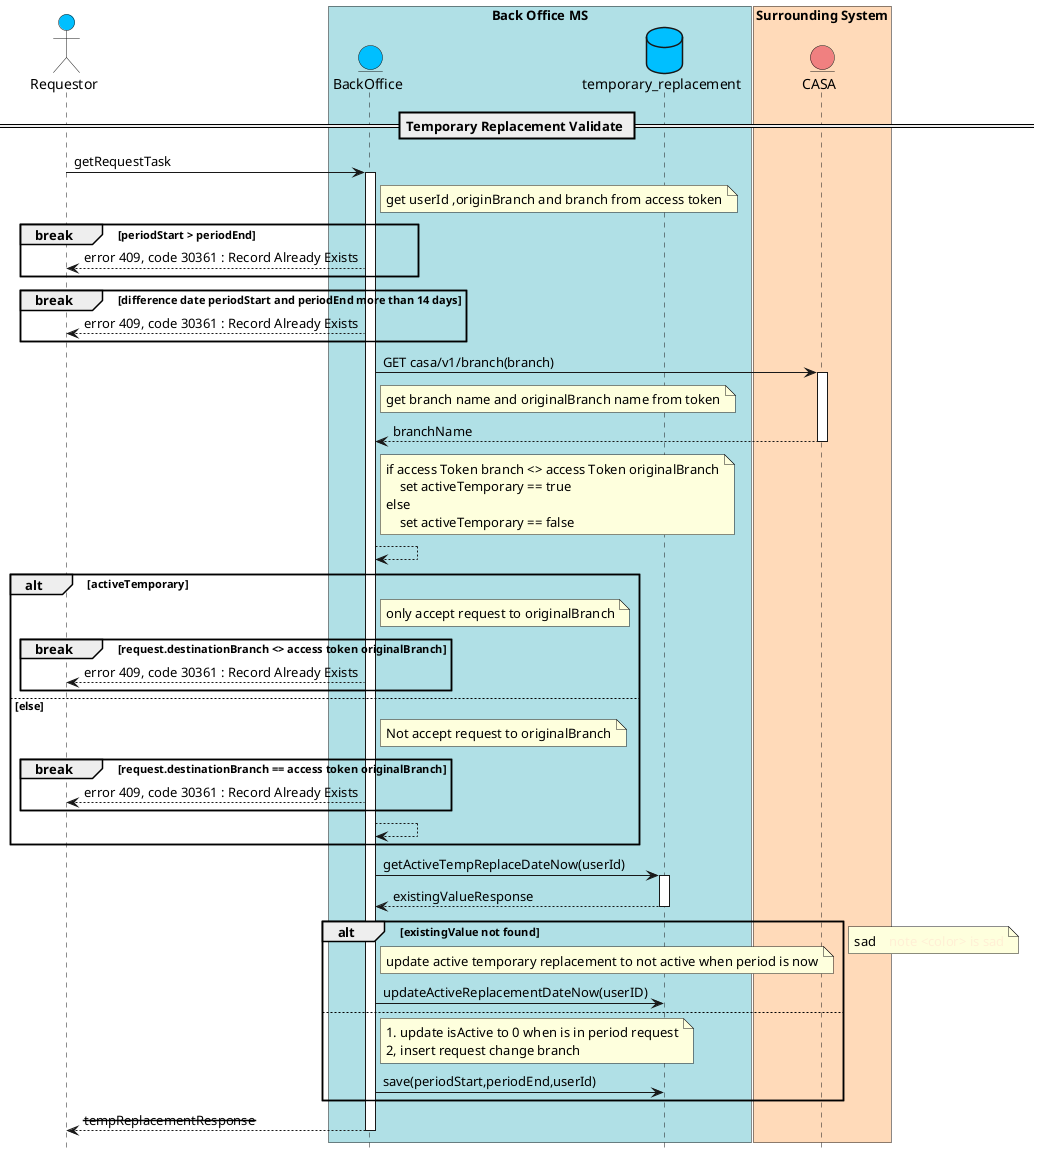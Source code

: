 @startuml 

'''''''''''''''''''''''''''''''''''''''''''''''''
' define diagram participants
' http://plantuml.com/skinparam
'''''''''''''''''''''''''''''''''''''''''''''''''

actor Requestor as requestor #DeepSkyBlue

box "Back Office MS" #PowderBlue

entity "BackOffice" as backOffice #DeepSkyBlue

database "temporary_replacement" as tempo #DeepSkyBlue

endbox

box "Surrounding System" #PeachPuff
entity "CASA" as CASA #lightcoral
endbox

'''''''''''''''''''''''''''''''''''''''''''''''''
' formatting options


'''''''''''''''''''''''''''''''''''''''''''''''''
hide footbox

'autonumber

skinparam defaultFontName Comic Sans MS
skinparam sequence {
  ParticipantFontSize 15
  ActorFontSize 15
  ArrowFontName Comic Sans MS
  ParticipantFontName Comic Sans MS
}

'''''''''''''''''''''''''''''''''''''''''''''''''
' Microservice Logic Goes Here
'''''''''''''''''''''''''''''''''''''''''''''''''
== Temporary Replacement Validate ==

requestor -> backOffice : getRequestTask
activate backOffice
note right of backOffice
  get userId ,originBranch and branch from access token
end note

break periodStart > periodEnd 
  backOffice --> requestor : error 409, code 30361 : Record Already Exists   
end break

break difference date periodStart and periodEnd more than 14 days 
     backOffice --> requestor : error 409, code 30361 : Record Already Exists 
end break


backOffice -> CASA : GET casa/v1/branch(branch)
activate CASA
    note right backOffice : get branch name and originalBranch name from token
    CASA --> backOffice : branchName
deactivate CASA

note  right of  backOffice 
    if access Token branch <> access Token originalBranch
        set activeTemporary == true
    else 
        set activeTemporary == false
end note
backOffice --> backOffice

alt activeTemporary
    note right backOffice : only accept request to originalBranch
    break request.destinationBranch <> access token originalBranch
        backOffice --> requestor : error 409, code 30361 : Record Already Exists
    end break

  
else else 
    note right backOffice : Not accept request to originalBranch
    break request.destinationBranch == access token originalBranch
        backOffice --> requestor : error 409, code 30361 : Record Already Exists
    end break
 
    backOffice --> backOffice
end alt 

backOffice -> tempo :getActiveTempReplaceDateNow(userId)
activate tempo
    tempo --> backOffice : existingValueResponse
deactivate tempo

alt existingValue not found 
   

    note right backOffice: update active temporary replacement to not active when period is now
    backOffice -> tempo : updateActiveReplacementDateNow(userID)
else 
    note right backOffice
        1. update isActive to 0 when is in period request
        2, insert request change branch
    end note
    backOffice -> tempo : save(periodStart,periodEnd,userId)
    
end 

 note right :sad  <color: PapayaWhip>  note <color> is sad




backOffice --> requestor : <strike>tempReplacementResponse</strike>

deactivate backOffice

@enduml